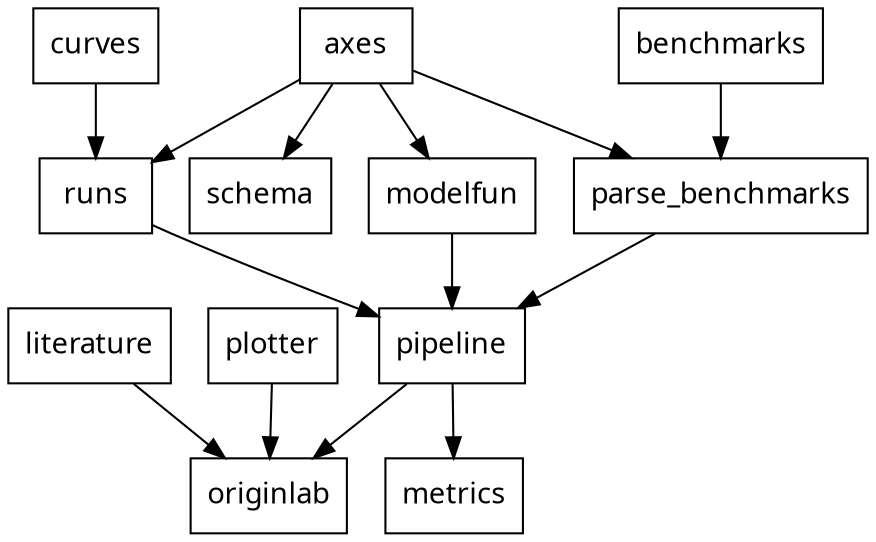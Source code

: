 digraph G {
    edge [comment="Wildcard node added automatic in EG."];
    node [comment="Wildcard node added automatic in EG.",
          fontname="Tahoma",
          shape="box",
          fillcolor="light blue"];
    "metrics";
    "originlab";
    "runs";
    "schema";
    "pipeline";
    "curves";
    "benchmarks";
    "literature";
    "axes";
    "plotter";
    "modelfun";
    "literature";
    "parse_benchmarks";
    "runs" -> "pipeline";
    "pipeline" -> "metrics";
    "pipeline" -> "originlab";
    "curves" -> "runs";
    "benchmarks" -> "parse_benchmarks";
    "axes" -> "runs";
    "axes" -> "schema";
    "axes" -> "modelfun";
    "axes" -> "parse_benchmarks";
    "plotter" -> "originlab";
    "modelfun" -> "pipeline";
    "literature" -> "originlab";
    "parse_benchmarks" -> "pipeline";
}
